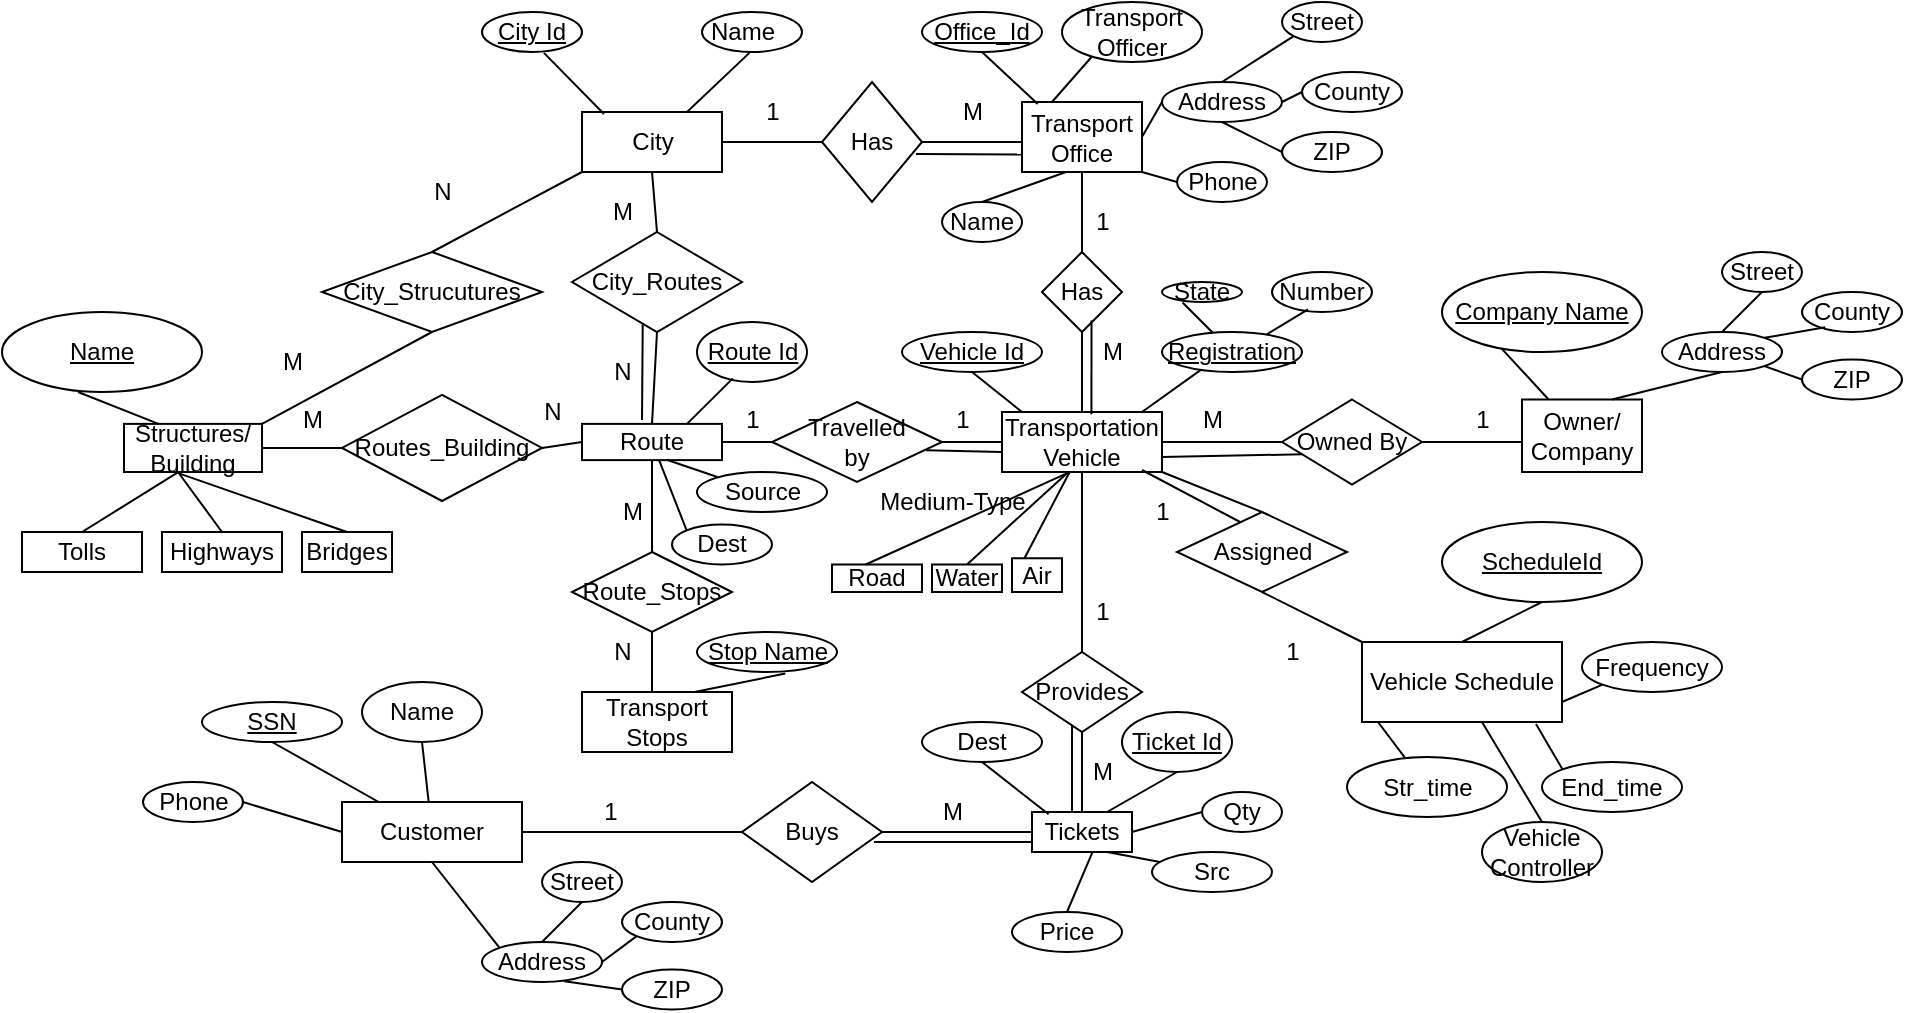 <mxfile version="12.9.14" type="device"><diagram id="C5RBs43oDa-KdzZeNtuy" name="Page-1"><mxGraphModel dx="2013" dy="628" grid="1" gridSize="10" guides="1" tooltips="1" connect="1" arrows="1" fold="1" page="1" pageScale="1" pageWidth="827" pageHeight="1169" math="0" shadow="0"><root><mxCell id="WIyWlLk6GJQsqaUBKTNV-0"/><mxCell id="WIyWlLk6GJQsqaUBKTNV-1" parent="WIyWlLk6GJQsqaUBKTNV-0"/><mxCell id="0g_AFzCCOlygAKHSg-Nd-1" value="" style="rounded=0;whiteSpace=wrap;html=1;" vertex="1" parent="WIyWlLk6GJQsqaUBKTNV-1"><mxGeometry x="110" y="60" width="70" height="30" as="geometry"/></mxCell><mxCell id="0g_AFzCCOlygAKHSg-Nd-2" value="City" style="text;html=1;resizable=0;autosize=1;align=center;verticalAlign=middle;points=[];fillColor=none;strokeColor=none;rounded=0;" vertex="1" parent="WIyWlLk6GJQsqaUBKTNV-1"><mxGeometry x="125" y="65" width="40" height="20" as="geometry"/></mxCell><mxCell id="0g_AFzCCOlygAKHSg-Nd-4" value="" style="ellipse;whiteSpace=wrap;html=1;" vertex="1" parent="WIyWlLk6GJQsqaUBKTNV-1"><mxGeometry x="170" y="10" width="50" height="20" as="geometry"/></mxCell><mxCell id="0g_AFzCCOlygAKHSg-Nd-6" value="Name" style="text;html=1;resizable=0;autosize=1;align=center;verticalAlign=middle;points=[];fillColor=none;strokeColor=none;rounded=0;" vertex="1" parent="WIyWlLk6GJQsqaUBKTNV-1"><mxGeometry x="165" y="10" width="50" height="20" as="geometry"/></mxCell><mxCell id="0g_AFzCCOlygAKHSg-Nd-9" value="" style="endArrow=none;html=1;entryX=0.532;entryY=1.022;entryDx=0;entryDy=0;entryPerimeter=0;" edge="1" parent="WIyWlLk6GJQsqaUBKTNV-1"><mxGeometry width="50" height="50" relative="1" as="geometry"><mxPoint x="121" y="61" as="sourcePoint"/><mxPoint x="90.96" y="30.44" as="targetPoint"/></mxGeometry></mxCell><mxCell id="0g_AFzCCOlygAKHSg-Nd-10" value="" style="endArrow=none;html=1;entryX=0.574;entryY=1.022;entryDx=0;entryDy=0;entryPerimeter=0;exitX=0.75;exitY=0;exitDx=0;exitDy=0;" edge="1" parent="WIyWlLk6GJQsqaUBKTNV-1" source="0g_AFzCCOlygAKHSg-Nd-1" target="0g_AFzCCOlygAKHSg-Nd-6"><mxGeometry width="50" height="50" relative="1" as="geometry"><mxPoint x="360" y="230" as="sourcePoint"/><mxPoint x="410" y="180" as="targetPoint"/></mxGeometry></mxCell><mxCell id="0g_AFzCCOlygAKHSg-Nd-11" value="" style="endArrow=none;html=1;exitX=1;exitY=0.5;exitDx=0;exitDy=0;" edge="1" parent="WIyWlLk6GJQsqaUBKTNV-1" source="0g_AFzCCOlygAKHSg-Nd-1"><mxGeometry width="50" height="50" relative="1" as="geometry"><mxPoint x="360" y="230" as="sourcePoint"/><mxPoint x="230" y="75" as="targetPoint"/></mxGeometry></mxCell><mxCell id="0g_AFzCCOlygAKHSg-Nd-12" value="1" style="text;html=1;resizable=0;autosize=1;align=center;verticalAlign=middle;points=[];fillColor=none;strokeColor=none;rounded=0;" vertex="1" parent="WIyWlLk6GJQsqaUBKTNV-1"><mxGeometry x="195" y="50" width="20" height="20" as="geometry"/></mxCell><mxCell id="0g_AFzCCOlygAKHSg-Nd-13" value="Has" style="shape=rhombus;perimeter=rhombusPerimeter;whiteSpace=wrap;html=1;align=center;" vertex="1" parent="WIyWlLk6GJQsqaUBKTNV-1"><mxGeometry x="230" y="45" width="50" height="60" as="geometry"/></mxCell><mxCell id="0g_AFzCCOlygAKHSg-Nd-15" value="" style="endArrow=none;html=1;exitX=1;exitY=0.5;exitDx=0;exitDy=0;" edge="1" parent="WIyWlLk6GJQsqaUBKTNV-1" source="0g_AFzCCOlygAKHSg-Nd-13"><mxGeometry width="50" height="50" relative="1" as="geometry"><mxPoint x="360" y="230" as="sourcePoint"/><mxPoint x="330" y="75" as="targetPoint"/></mxGeometry></mxCell><mxCell id="0g_AFzCCOlygAKHSg-Nd-16" value="Transport Office" style="whiteSpace=wrap;html=1;align=center;" vertex="1" parent="WIyWlLk6GJQsqaUBKTNV-1"><mxGeometry x="330" y="55" width="60" height="35" as="geometry"/></mxCell><mxCell id="0g_AFzCCOlygAKHSg-Nd-19" value="City Id" style="ellipse;whiteSpace=wrap;html=1;align=center;fontStyle=4;" vertex="1" parent="WIyWlLk6GJQsqaUBKTNV-1"><mxGeometry x="60" y="10" width="50" height="20" as="geometry"/></mxCell><mxCell id="0g_AFzCCOlygAKHSg-Nd-20" value="Office_Id" style="ellipse;whiteSpace=wrap;html=1;align=center;fontStyle=4;" vertex="1" parent="WIyWlLk6GJQsqaUBKTNV-1"><mxGeometry x="280" y="10" width="60" height="20" as="geometry"/></mxCell><mxCell id="0g_AFzCCOlygAKHSg-Nd-21" value="" style="endArrow=none;html=1;entryX=0.5;entryY=1;entryDx=0;entryDy=0;exitX=0.131;exitY=0.028;exitDx=0;exitDy=0;exitPerimeter=0;" edge="1" parent="WIyWlLk6GJQsqaUBKTNV-1" source="0g_AFzCCOlygAKHSg-Nd-16" target="0g_AFzCCOlygAKHSg-Nd-20"><mxGeometry width="50" height="50" relative="1" as="geometry"><mxPoint x="360" y="230" as="sourcePoint"/><mxPoint x="410" y="180" as="targetPoint"/></mxGeometry></mxCell><mxCell id="0g_AFzCCOlygAKHSg-Nd-22" value="Transport Officer" style="ellipse;whiteSpace=wrap;html=1;align=center;" vertex="1" parent="WIyWlLk6GJQsqaUBKTNV-1"><mxGeometry x="350" y="5" width="70" height="30" as="geometry"/></mxCell><mxCell id="0g_AFzCCOlygAKHSg-Nd-23" value="" style="endArrow=none;html=1;entryX=0.211;entryY=0.917;entryDx=0;entryDy=0;entryPerimeter=0;exitX=0.25;exitY=0;exitDx=0;exitDy=0;" edge="1" parent="WIyWlLk6GJQsqaUBKTNV-1" source="0g_AFzCCOlygAKHSg-Nd-16" target="0g_AFzCCOlygAKHSg-Nd-22"><mxGeometry width="50" height="50" relative="1" as="geometry"><mxPoint x="360" y="230" as="sourcePoint"/><mxPoint x="410" y="180" as="targetPoint"/></mxGeometry></mxCell><mxCell id="0g_AFzCCOlygAKHSg-Nd-24" value="Name" style="ellipse;whiteSpace=wrap;html=1;align=center;" vertex="1" parent="WIyWlLk6GJQsqaUBKTNV-1"><mxGeometry x="290" y="105" width="40" height="20" as="geometry"/></mxCell><mxCell id="0g_AFzCCOlygAKHSg-Nd-25" value="" style="endArrow=none;html=1;exitX=0.5;exitY=0;exitDx=0;exitDy=0;" edge="1" parent="WIyWlLk6GJQsqaUBKTNV-1" source="0g_AFzCCOlygAKHSg-Nd-24"><mxGeometry width="50" height="50" relative="1" as="geometry"><mxPoint x="360" y="230" as="sourcePoint"/><mxPoint x="352" y="90" as="targetPoint"/></mxGeometry></mxCell><mxCell id="0g_AFzCCOlygAKHSg-Nd-27" value="Address" style="ellipse;whiteSpace=wrap;html=1;align=center;" vertex="1" parent="WIyWlLk6GJQsqaUBKTNV-1"><mxGeometry x="400" y="45" width="60" height="20" as="geometry"/></mxCell><mxCell id="0g_AFzCCOlygAKHSg-Nd-28" value="" style="endArrow=none;html=1;entryX=0;entryY=0.5;entryDx=0;entryDy=0;exitX=1;exitY=0.5;exitDx=0;exitDy=0;" edge="1" parent="WIyWlLk6GJQsqaUBKTNV-1" source="0g_AFzCCOlygAKHSg-Nd-16" target="0g_AFzCCOlygAKHSg-Nd-27"><mxGeometry width="50" height="50" relative="1" as="geometry"><mxPoint x="360" y="230" as="sourcePoint"/><mxPoint x="410" y="180" as="targetPoint"/></mxGeometry></mxCell><mxCell id="0g_AFzCCOlygAKHSg-Nd-29" value="Street" style="ellipse;whiteSpace=wrap;html=1;align=center;" vertex="1" parent="WIyWlLk6GJQsqaUBKTNV-1"><mxGeometry x="460" y="5" width="40" height="20" as="geometry"/></mxCell><mxCell id="0g_AFzCCOlygAKHSg-Nd-30" value="County" style="ellipse;whiteSpace=wrap;html=1;align=center;" vertex="1" parent="WIyWlLk6GJQsqaUBKTNV-1"><mxGeometry x="470" y="40" width="50" height="20" as="geometry"/></mxCell><mxCell id="0g_AFzCCOlygAKHSg-Nd-31" value="ZIP" style="ellipse;whiteSpace=wrap;html=1;align=center;" vertex="1" parent="WIyWlLk6GJQsqaUBKTNV-1"><mxGeometry x="460" y="70" width="50" height="20" as="geometry"/></mxCell><mxCell id="0g_AFzCCOlygAKHSg-Nd-32" value="" style="endArrow=none;html=1;entryX=0;entryY=1;entryDx=0;entryDy=0;exitX=0.5;exitY=0;exitDx=0;exitDy=0;" edge="1" parent="WIyWlLk6GJQsqaUBKTNV-1" source="0g_AFzCCOlygAKHSg-Nd-27" target="0g_AFzCCOlygAKHSg-Nd-29"><mxGeometry width="50" height="50" relative="1" as="geometry"><mxPoint x="436" y="47" as="sourcePoint"/><mxPoint x="430" y="190" as="targetPoint"/></mxGeometry></mxCell><mxCell id="0g_AFzCCOlygAKHSg-Nd-33" value="" style="endArrow=none;html=1;entryX=0;entryY=0.5;entryDx=0;entryDy=0;exitX=1;exitY=0.5;exitDx=0;exitDy=0;" edge="1" parent="WIyWlLk6GJQsqaUBKTNV-1" source="0g_AFzCCOlygAKHSg-Nd-27" target="0g_AFzCCOlygAKHSg-Nd-30"><mxGeometry width="50" height="50" relative="1" as="geometry"><mxPoint x="380" y="240" as="sourcePoint"/><mxPoint x="430" y="190" as="targetPoint"/></mxGeometry></mxCell><mxCell id="0g_AFzCCOlygAKHSg-Nd-34" value="" style="endArrow=none;html=1;entryX=0;entryY=0.5;entryDx=0;entryDy=0;exitX=0.5;exitY=1;exitDx=0;exitDy=0;" edge="1" parent="WIyWlLk6GJQsqaUBKTNV-1" source="0g_AFzCCOlygAKHSg-Nd-27" target="0g_AFzCCOlygAKHSg-Nd-31"><mxGeometry width="50" height="50" relative="1" as="geometry"><mxPoint x="380" y="240" as="sourcePoint"/><mxPoint x="430" y="190" as="targetPoint"/></mxGeometry></mxCell><mxCell id="0g_AFzCCOlygAKHSg-Nd-35" value="M" style="text;html=1;resizable=0;autosize=1;align=center;verticalAlign=middle;points=[];fillColor=none;strokeColor=none;rounded=0;" vertex="1" parent="WIyWlLk6GJQsqaUBKTNV-1"><mxGeometry x="290" y="50" width="30" height="20" as="geometry"/></mxCell><mxCell id="0g_AFzCCOlygAKHSg-Nd-36" value="" style="endArrow=none;html=1;entryX=0;entryY=0.75;entryDx=0;entryDy=0;" edge="1" parent="WIyWlLk6GJQsqaUBKTNV-1" target="0g_AFzCCOlygAKHSg-Nd-16"><mxGeometry width="50" height="50" relative="1" as="geometry"><mxPoint x="277" y="81" as="sourcePoint"/><mxPoint x="430" y="190" as="targetPoint"/></mxGeometry></mxCell><mxCell id="0g_AFzCCOlygAKHSg-Nd-37" value="" style="endArrow=none;html=1;entryX=0.5;entryY=1;entryDx=0;entryDy=0;" edge="1" parent="WIyWlLk6GJQsqaUBKTNV-1" target="0g_AFzCCOlygAKHSg-Nd-16"><mxGeometry width="50" height="50" relative="1" as="geometry"><mxPoint x="360" y="130" as="sourcePoint"/><mxPoint x="420" y="220" as="targetPoint"/></mxGeometry></mxCell><mxCell id="0g_AFzCCOlygAKHSg-Nd-38" value="Has" style="shape=rhombus;perimeter=rhombusPerimeter;whiteSpace=wrap;html=1;align=center;" vertex="1" parent="WIyWlLk6GJQsqaUBKTNV-1"><mxGeometry x="340" y="130" width="40" height="40" as="geometry"/></mxCell><mxCell id="0g_AFzCCOlygAKHSg-Nd-39" value="1" style="text;html=1;resizable=0;autosize=1;align=center;verticalAlign=middle;points=[];fillColor=none;strokeColor=none;rounded=0;" vertex="1" parent="WIyWlLk6GJQsqaUBKTNV-1"><mxGeometry x="360" y="105" width="20" height="20" as="geometry"/></mxCell><mxCell id="0g_AFzCCOlygAKHSg-Nd-40" value="" style="endArrow=none;html=1;entryX=0.5;entryY=1;entryDx=0;entryDy=0;" edge="1" parent="WIyWlLk6GJQsqaUBKTNV-1" target="0g_AFzCCOlygAKHSg-Nd-38"><mxGeometry width="50" height="50" relative="1" as="geometry"><mxPoint x="360" y="210" as="sourcePoint"/><mxPoint x="410" y="160" as="targetPoint"/></mxGeometry></mxCell><mxCell id="0g_AFzCCOlygAKHSg-Nd-41" value="Transportation Vehicle" style="whiteSpace=wrap;html=1;align=center;" vertex="1" parent="WIyWlLk6GJQsqaUBKTNV-1"><mxGeometry x="320" y="210" width="80" height="30" as="geometry"/></mxCell><mxCell id="0g_AFzCCOlygAKHSg-Nd-42" value="" style="endArrow=none;html=1;exitX=0.559;exitY=0.038;exitDx=0;exitDy=0;exitPerimeter=0;entryX=0.619;entryY=0.856;entryDx=0;entryDy=0;entryPerimeter=0;" edge="1" parent="WIyWlLk6GJQsqaUBKTNV-1" source="0g_AFzCCOlygAKHSg-Nd-41" target="0g_AFzCCOlygAKHSg-Nd-38"><mxGeometry width="50" height="50" relative="1" as="geometry"><mxPoint x="360" y="210" as="sourcePoint"/><mxPoint x="365" y="170" as="targetPoint"/></mxGeometry></mxCell><mxCell id="0g_AFzCCOlygAKHSg-Nd-43" value="M" style="text;html=1;resizable=0;autosize=1;align=center;verticalAlign=middle;points=[];fillColor=none;strokeColor=none;rounded=0;" vertex="1" parent="WIyWlLk6GJQsqaUBKTNV-1"><mxGeometry x="360" y="170" width="30" height="20" as="geometry"/></mxCell><mxCell id="0g_AFzCCOlygAKHSg-Nd-45" value="Vehicle Id" style="ellipse;whiteSpace=wrap;html=1;align=center;fontStyle=4;" vertex="1" parent="WIyWlLk6GJQsqaUBKTNV-1"><mxGeometry x="270" y="170" width="70" height="20" as="geometry"/></mxCell><mxCell id="0g_AFzCCOlygAKHSg-Nd-46" value="Registration" style="ellipse;whiteSpace=wrap;html=1;align=center;fontStyle=4;" vertex="1" parent="WIyWlLk6GJQsqaUBKTNV-1"><mxGeometry x="400" y="170" width="70" height="20" as="geometry"/></mxCell><mxCell id="0g_AFzCCOlygAKHSg-Nd-47" value="" style="endArrow=none;html=1;entryX=0.5;entryY=1;entryDx=0;entryDy=0;exitX=0.125;exitY=0;exitDx=0;exitDy=0;exitPerimeter=0;" edge="1" parent="WIyWlLk6GJQsqaUBKTNV-1" source="0g_AFzCCOlygAKHSg-Nd-41" target="0g_AFzCCOlygAKHSg-Nd-45"><mxGeometry width="50" height="50" relative="1" as="geometry"><mxPoint x="330" y="230" as="sourcePoint"/><mxPoint x="380" y="180" as="targetPoint"/></mxGeometry></mxCell><mxCell id="0g_AFzCCOlygAKHSg-Nd-48" value="" style="endArrow=none;html=1;entryX=0.275;entryY=0.953;entryDx=0;entryDy=0;entryPerimeter=0;" edge="1" parent="WIyWlLk6GJQsqaUBKTNV-1" target="0g_AFzCCOlygAKHSg-Nd-46"><mxGeometry width="50" height="50" relative="1" as="geometry"><mxPoint x="390" y="210" as="sourcePoint"/><mxPoint x="370" y="210" as="targetPoint"/></mxGeometry></mxCell><mxCell id="0g_AFzCCOlygAKHSg-Nd-49" value="State" style="ellipse;whiteSpace=wrap;html=1;align=center;" vertex="1" parent="WIyWlLk6GJQsqaUBKTNV-1"><mxGeometry x="400" y="145" width="40" height="10" as="geometry"/></mxCell><mxCell id="0g_AFzCCOlygAKHSg-Nd-50" value="" style="endArrow=none;html=1;entryX=0.257;entryY=1.028;entryDx=0;entryDy=0;entryPerimeter=0;" edge="1" parent="WIyWlLk6GJQsqaUBKTNV-1" source="0g_AFzCCOlygAKHSg-Nd-46" target="0g_AFzCCOlygAKHSg-Nd-49"><mxGeometry width="50" height="50" relative="1" as="geometry"><mxPoint x="350" y="270" as="sourcePoint"/><mxPoint x="413" y="150" as="targetPoint"/></mxGeometry></mxCell><mxCell id="0g_AFzCCOlygAKHSg-Nd-51" value="Number" style="ellipse;whiteSpace=wrap;html=1;align=center;" vertex="1" parent="WIyWlLk6GJQsqaUBKTNV-1"><mxGeometry x="455" y="140" width="50" height="20" as="geometry"/></mxCell><mxCell id="0g_AFzCCOlygAKHSg-Nd-52" value="" style="endArrow=none;html=1;entryX=0.361;entryY=0.936;entryDx=0;entryDy=0;entryPerimeter=0;exitX=0.748;exitY=0.057;exitDx=0;exitDy=0;exitPerimeter=0;" edge="1" parent="WIyWlLk6GJQsqaUBKTNV-1" source="0g_AFzCCOlygAKHSg-Nd-46" target="0g_AFzCCOlygAKHSg-Nd-51"><mxGeometry width="50" height="50" relative="1" as="geometry"><mxPoint x="350" y="260" as="sourcePoint"/><mxPoint x="400" y="210" as="targetPoint"/></mxGeometry></mxCell><mxCell id="0g_AFzCCOlygAKHSg-Nd-53" value="Road" style="whiteSpace=wrap;html=1;align=center;" vertex="1" parent="WIyWlLk6GJQsqaUBKTNV-1"><mxGeometry x="235" y="286.25" width="45" height="13.75" as="geometry"/></mxCell><mxCell id="0g_AFzCCOlygAKHSg-Nd-54" value="Water" style="whiteSpace=wrap;html=1;align=center;" vertex="1" parent="WIyWlLk6GJQsqaUBKTNV-1"><mxGeometry x="285" y="286.25" width="35" height="13.75" as="geometry"/></mxCell><mxCell id="0g_AFzCCOlygAKHSg-Nd-55" value="Air" style="whiteSpace=wrap;html=1;align=center;" vertex="1" parent="WIyWlLk6GJQsqaUBKTNV-1"><mxGeometry x="325" y="283.13" width="25" height="16.87" as="geometry"/></mxCell><mxCell id="0g_AFzCCOlygAKHSg-Nd-56" value="" style="endArrow=none;html=1;exitX=0.375;exitY=0;exitDx=0;exitDy=0;exitPerimeter=0;entryX=0.422;entryY=1.003;entryDx=0;entryDy=0;entryPerimeter=0;" edge="1" parent="WIyWlLk6GJQsqaUBKTNV-1" source="0g_AFzCCOlygAKHSg-Nd-53" target="0g_AFzCCOlygAKHSg-Nd-41"><mxGeometry width="50" height="50" relative="1" as="geometry"><mxPoint x="370" y="260" as="sourcePoint"/><mxPoint x="420" y="210" as="targetPoint"/></mxGeometry></mxCell><mxCell id="0g_AFzCCOlygAKHSg-Nd-57" value="" style="endArrow=none;html=1;exitX=0.5;exitY=0;exitDx=0;exitDy=0;entryX=0.413;entryY=1.003;entryDx=0;entryDy=0;entryPerimeter=0;" edge="1" parent="WIyWlLk6GJQsqaUBKTNV-1" source="0g_AFzCCOlygAKHSg-Nd-54" target="0g_AFzCCOlygAKHSg-Nd-41"><mxGeometry width="50" height="50" relative="1" as="geometry"><mxPoint x="370" y="260" as="sourcePoint"/><mxPoint x="420" y="210" as="targetPoint"/></mxGeometry></mxCell><mxCell id="0g_AFzCCOlygAKHSg-Nd-58" value="" style="endArrow=none;html=1;exitX=0.25;exitY=0;exitDx=0;exitDy=0;entryX=0.422;entryY=1.003;entryDx=0;entryDy=0;entryPerimeter=0;" edge="1" parent="WIyWlLk6GJQsqaUBKTNV-1" source="0g_AFzCCOlygAKHSg-Nd-55" target="0g_AFzCCOlygAKHSg-Nd-41"><mxGeometry width="50" height="50" relative="1" as="geometry"><mxPoint x="370" y="260" as="sourcePoint"/><mxPoint x="420" y="210" as="targetPoint"/></mxGeometry></mxCell><mxCell id="0g_AFzCCOlygAKHSg-Nd-59" value="Medium-Type" style="text;html=1;resizable=0;autosize=1;align=center;verticalAlign=middle;points=[];fillColor=none;strokeColor=none;rounded=0;" vertex="1" parent="WIyWlLk6GJQsqaUBKTNV-1"><mxGeometry x="250" y="245" width="90" height="20" as="geometry"/></mxCell><mxCell id="0g_AFzCCOlygAKHSg-Nd-63" value="" style="endArrow=none;html=1;exitX=1;exitY=0.5;exitDx=0;exitDy=0;" edge="1" parent="WIyWlLk6GJQsqaUBKTNV-1" source="0g_AFzCCOlygAKHSg-Nd-41"><mxGeometry width="50" height="50" relative="1" as="geometry"><mxPoint x="360" y="250" as="sourcePoint"/><mxPoint x="460" y="225" as="targetPoint"/></mxGeometry></mxCell><mxCell id="0g_AFzCCOlygAKHSg-Nd-65" value="Owned By" style="shape=rhombus;perimeter=rhombusPerimeter;whiteSpace=wrap;html=1;align=center;" vertex="1" parent="WIyWlLk6GJQsqaUBKTNV-1"><mxGeometry x="460" y="203.75" width="70" height="42.5" as="geometry"/></mxCell><mxCell id="0g_AFzCCOlygAKHSg-Nd-66" value="" style="endArrow=none;html=1;exitX=1;exitY=0.75;exitDx=0;exitDy=0;entryX=0.147;entryY=0.644;entryDx=0;entryDy=0;entryPerimeter=0;" edge="1" parent="WIyWlLk6GJQsqaUBKTNV-1" source="0g_AFzCCOlygAKHSg-Nd-41" target="0g_AFzCCOlygAKHSg-Nd-65"><mxGeometry width="50" height="50" relative="1" as="geometry"><mxPoint x="420" y="260" as="sourcePoint"/><mxPoint x="469" y="233" as="targetPoint"/></mxGeometry></mxCell><mxCell id="0g_AFzCCOlygAKHSg-Nd-67" value="M" style="text;html=1;resizable=0;autosize=1;align=center;verticalAlign=middle;points=[];fillColor=none;strokeColor=none;rounded=0;" vertex="1" parent="WIyWlLk6GJQsqaUBKTNV-1"><mxGeometry x="410" y="203.75" width="30" height="20" as="geometry"/></mxCell><mxCell id="0g_AFzCCOlygAKHSg-Nd-69" value="" style="endArrow=none;html=1;exitX=1;exitY=0.5;exitDx=0;exitDy=0;" edge="1" parent="WIyWlLk6GJQsqaUBKTNV-1" source="0g_AFzCCOlygAKHSg-Nd-65"><mxGeometry width="50" height="50" relative="1" as="geometry"><mxPoint x="410" y="260" as="sourcePoint"/><mxPoint x="580" y="225" as="targetPoint"/></mxGeometry></mxCell><mxCell id="0g_AFzCCOlygAKHSg-Nd-70" value="&lt;div&gt;Owner/&lt;/div&gt;&lt;div&gt;Company&lt;br&gt;&lt;/div&gt;" style="whiteSpace=wrap;html=1;align=center;" vertex="1" parent="WIyWlLk6GJQsqaUBKTNV-1"><mxGeometry x="580" y="203.75" width="60" height="36.25" as="geometry"/></mxCell><mxCell id="0g_AFzCCOlygAKHSg-Nd-71" value="1" style="text;html=1;resizable=0;autosize=1;align=center;verticalAlign=middle;points=[];fillColor=none;strokeColor=none;rounded=0;" vertex="1" parent="WIyWlLk6GJQsqaUBKTNV-1"><mxGeometry x="550" y="203.75" width="20" height="20" as="geometry"/></mxCell><mxCell id="0g_AFzCCOlygAKHSg-Nd-72" value="Company Name" style="ellipse;whiteSpace=wrap;html=1;align=center;fontStyle=4;" vertex="1" parent="WIyWlLk6GJQsqaUBKTNV-1"><mxGeometry x="540" y="140" width="100" height="40" as="geometry"/></mxCell><mxCell id="0g_AFzCCOlygAKHSg-Nd-73" value="Address" style="ellipse;whiteSpace=wrap;html=1;align=center;" vertex="1" parent="WIyWlLk6GJQsqaUBKTNV-1"><mxGeometry x="650" y="170" width="60" height="20" as="geometry"/></mxCell><mxCell id="0g_AFzCCOlygAKHSg-Nd-74" value="Street" style="ellipse;whiteSpace=wrap;html=1;align=center;" vertex="1" parent="WIyWlLk6GJQsqaUBKTNV-1"><mxGeometry x="680" y="130" width="40" height="20" as="geometry"/></mxCell><mxCell id="0g_AFzCCOlygAKHSg-Nd-75" value="County" style="ellipse;whiteSpace=wrap;html=1;align=center;" vertex="1" parent="WIyWlLk6GJQsqaUBKTNV-1"><mxGeometry x="720" y="150" width="50" height="20" as="geometry"/></mxCell><mxCell id="0g_AFzCCOlygAKHSg-Nd-77" value="ZIP" style="ellipse;whiteSpace=wrap;html=1;align=center;" vertex="1" parent="WIyWlLk6GJQsqaUBKTNV-1"><mxGeometry x="720" y="183.75" width="50" height="20" as="geometry"/></mxCell><mxCell id="0g_AFzCCOlygAKHSg-Nd-78" value="" style="endArrow=none;html=1;entryX=0.296;entryY=0.951;entryDx=0;entryDy=0;entryPerimeter=0;" edge="1" parent="WIyWlLk6GJQsqaUBKTNV-1" source="0g_AFzCCOlygAKHSg-Nd-70" target="0g_AFzCCOlygAKHSg-Nd-72"><mxGeometry width="50" height="50" relative="1" as="geometry"><mxPoint x="440" y="230" as="sourcePoint"/><mxPoint x="490" y="180" as="targetPoint"/></mxGeometry></mxCell><mxCell id="0g_AFzCCOlygAKHSg-Nd-79" value="" style="endArrow=none;html=1;entryX=0.5;entryY=1;entryDx=0;entryDy=0;exitX=0.75;exitY=0;exitDx=0;exitDy=0;" edge="1" parent="WIyWlLk6GJQsqaUBKTNV-1" source="0g_AFzCCOlygAKHSg-Nd-70" target="0g_AFzCCOlygAKHSg-Nd-73"><mxGeometry width="50" height="50" relative="1" as="geometry"><mxPoint x="440" y="230" as="sourcePoint"/><mxPoint x="490" y="180" as="targetPoint"/></mxGeometry></mxCell><mxCell id="0g_AFzCCOlygAKHSg-Nd-80" value="" style="endArrow=none;html=1;entryX=0.5;entryY=1;entryDx=0;entryDy=0;exitX=0.5;exitY=0;exitDx=0;exitDy=0;" edge="1" parent="WIyWlLk6GJQsqaUBKTNV-1" source="0g_AFzCCOlygAKHSg-Nd-73" target="0g_AFzCCOlygAKHSg-Nd-74"><mxGeometry width="50" height="50" relative="1" as="geometry"><mxPoint x="440" y="230" as="sourcePoint"/><mxPoint x="490" y="180" as="targetPoint"/></mxGeometry></mxCell><mxCell id="0g_AFzCCOlygAKHSg-Nd-81" value="" style="endArrow=none;html=1;entryX=0.233;entryY=0.884;entryDx=0;entryDy=0;entryPerimeter=0;exitX=1;exitY=0;exitDx=0;exitDy=0;" edge="1" parent="WIyWlLk6GJQsqaUBKTNV-1" source="0g_AFzCCOlygAKHSg-Nd-73" target="0g_AFzCCOlygAKHSg-Nd-75"><mxGeometry width="50" height="50" relative="1" as="geometry"><mxPoint x="440" y="230" as="sourcePoint"/><mxPoint x="490" y="180" as="targetPoint"/></mxGeometry></mxCell><mxCell id="0g_AFzCCOlygAKHSg-Nd-82" value="" style="endArrow=none;html=1;entryX=0;entryY=0.5;entryDx=0;entryDy=0;exitX=1;exitY=1;exitDx=0;exitDy=0;" edge="1" parent="WIyWlLk6GJQsqaUBKTNV-1" source="0g_AFzCCOlygAKHSg-Nd-73" target="0g_AFzCCOlygAKHSg-Nd-77"><mxGeometry width="50" height="50" relative="1" as="geometry"><mxPoint x="440" y="230" as="sourcePoint"/><mxPoint x="490" y="180" as="targetPoint"/></mxGeometry></mxCell><mxCell id="0g_AFzCCOlygAKHSg-Nd-83" value="Route" style="whiteSpace=wrap;html=1;align=center;" vertex="1" parent="WIyWlLk6GJQsqaUBKTNV-1"><mxGeometry x="110" y="215.94" width="70" height="18.12" as="geometry"/></mxCell><mxCell id="0g_AFzCCOlygAKHSg-Nd-84" value="" style="endArrow=none;html=1;exitX=1;exitY=0.5;exitDx=0;exitDy=0;entryX=0;entryY=0.5;entryDx=0;entryDy=0;" edge="1" parent="WIyWlLk6GJQsqaUBKTNV-1" source="0g_AFzCCOlygAKHSg-Nd-83" target="0g_AFzCCOlygAKHSg-Nd-85"><mxGeometry width="50" height="50" relative="1" as="geometry"><mxPoint x="390" y="260" as="sourcePoint"/><mxPoint x="200" y="222" as="targetPoint"/></mxGeometry></mxCell><mxCell id="0g_AFzCCOlygAKHSg-Nd-85" value="&lt;div&gt;Travelled &lt;br&gt;&lt;/div&gt;&lt;div&gt;by&lt;/div&gt;" style="shape=rhombus;perimeter=rhombusPerimeter;whiteSpace=wrap;html=1;align=center;" vertex="1" parent="WIyWlLk6GJQsqaUBKTNV-1"><mxGeometry x="205" y="205" width="85" height="40" as="geometry"/></mxCell><mxCell id="0g_AFzCCOlygAKHSg-Nd-86" value="" style="endArrow=none;html=1;exitX=1;exitY=0.5;exitDx=0;exitDy=0;entryX=0;entryY=0.5;entryDx=0;entryDy=0;" edge="1" parent="WIyWlLk6GJQsqaUBKTNV-1" source="0g_AFzCCOlygAKHSg-Nd-85" target="0g_AFzCCOlygAKHSg-Nd-41"><mxGeometry width="50" height="50" relative="1" as="geometry"><mxPoint x="390" y="280" as="sourcePoint"/><mxPoint x="440" y="230" as="targetPoint"/></mxGeometry></mxCell><mxCell id="0g_AFzCCOlygAKHSg-Nd-87" value="" style="endArrow=none;html=1;exitX=0.906;exitY=0.602;exitDx=0;exitDy=0;exitPerimeter=0;" edge="1" parent="WIyWlLk6GJQsqaUBKTNV-1" source="0g_AFzCCOlygAKHSg-Nd-85"><mxGeometry width="50" height="50" relative="1" as="geometry"><mxPoint x="390" y="280" as="sourcePoint"/><mxPoint x="320" y="230" as="targetPoint"/></mxGeometry></mxCell><mxCell id="0g_AFzCCOlygAKHSg-Nd-88" value="1" style="text;html=1;resizable=0;autosize=1;align=center;verticalAlign=middle;points=[];fillColor=none;strokeColor=none;rounded=0;" vertex="1" parent="WIyWlLk6GJQsqaUBKTNV-1"><mxGeometry x="185" y="203.75" width="20" height="20" as="geometry"/></mxCell><mxCell id="0g_AFzCCOlygAKHSg-Nd-89" value="1" style="text;html=1;resizable=0;autosize=1;align=center;verticalAlign=middle;points=[];fillColor=none;strokeColor=none;rounded=0;" vertex="1" parent="WIyWlLk6GJQsqaUBKTNV-1"><mxGeometry x="290" y="203.75" width="20" height="20" as="geometry"/></mxCell><mxCell id="0g_AFzCCOlygAKHSg-Nd-92" value="Route Id" style="ellipse;whiteSpace=wrap;html=1;align=center;fontStyle=4;" vertex="1" parent="WIyWlLk6GJQsqaUBKTNV-1"><mxGeometry x="167.5" y="165" width="55" height="30" as="geometry"/></mxCell><mxCell id="0g_AFzCCOlygAKHSg-Nd-93" value="Source" style="ellipse;whiteSpace=wrap;html=1;align=center;" vertex="1" parent="WIyWlLk6GJQsqaUBKTNV-1"><mxGeometry x="167.5" y="240" width="65" height="20" as="geometry"/></mxCell><mxCell id="0g_AFzCCOlygAKHSg-Nd-94" value="Dest" style="ellipse;whiteSpace=wrap;html=1;align=center;" vertex="1" parent="WIyWlLk6GJQsqaUBKTNV-1"><mxGeometry x="155" y="266.25" width="50" height="20" as="geometry"/></mxCell><mxCell id="0g_AFzCCOlygAKHSg-Nd-95" value="" style="endArrow=none;html=1;exitX=0;exitY=0;exitDx=0;exitDy=0;" edge="1" parent="WIyWlLk6GJQsqaUBKTNV-1" source="0g_AFzCCOlygAKHSg-Nd-94" target="0g_AFzCCOlygAKHSg-Nd-83"><mxGeometry width="50" height="50" relative="1" as="geometry"><mxPoint x="310" y="270" as="sourcePoint"/><mxPoint x="360" y="220" as="targetPoint"/></mxGeometry></mxCell><mxCell id="0g_AFzCCOlygAKHSg-Nd-96" value="" style="endArrow=none;html=1;entryX=0.326;entryY=0.94;entryDx=0;entryDy=0;entryPerimeter=0;exitX=0.75;exitY=0;exitDx=0;exitDy=0;" edge="1" parent="WIyWlLk6GJQsqaUBKTNV-1" source="0g_AFzCCOlygAKHSg-Nd-83" target="0g_AFzCCOlygAKHSg-Nd-92"><mxGeometry width="50" height="50" relative="1" as="geometry"><mxPoint x="310" y="270" as="sourcePoint"/><mxPoint x="360" y="220" as="targetPoint"/></mxGeometry></mxCell><mxCell id="0g_AFzCCOlygAKHSg-Nd-97" value="" style="endArrow=none;html=1;entryX=0.605;entryY=0.991;entryDx=0;entryDy=0;entryPerimeter=0;" edge="1" parent="WIyWlLk6GJQsqaUBKTNV-1" source="0g_AFzCCOlygAKHSg-Nd-93" target="0g_AFzCCOlygAKHSg-Nd-83"><mxGeometry width="50" height="50" relative="1" as="geometry"><mxPoint x="310" y="270" as="sourcePoint"/><mxPoint x="360" y="220" as="targetPoint"/></mxGeometry></mxCell><mxCell id="0g_AFzCCOlygAKHSg-Nd-98" value="City_Routes" style="shape=rhombus;perimeter=rhombusPerimeter;whiteSpace=wrap;html=1;align=center;" vertex="1" parent="WIyWlLk6GJQsqaUBKTNV-1"><mxGeometry x="105" y="120" width="85" height="50" as="geometry"/></mxCell><mxCell id="0g_AFzCCOlygAKHSg-Nd-99" value="" style="endArrow=none;html=1;entryX=0.5;entryY=1;entryDx=0;entryDy=0;exitX=0.5;exitY=0;exitDx=0;exitDy=0;" edge="1" parent="WIyWlLk6GJQsqaUBKTNV-1" source="0g_AFzCCOlygAKHSg-Nd-98" target="0g_AFzCCOlygAKHSg-Nd-1"><mxGeometry width="50" height="50" relative="1" as="geometry"><mxPoint x="300" y="250" as="sourcePoint"/><mxPoint x="350" y="200" as="targetPoint"/></mxGeometry></mxCell><mxCell id="0g_AFzCCOlygAKHSg-Nd-100" value="" style="endArrow=none;html=1;entryX=0.5;entryY=1;entryDx=0;entryDy=0;exitX=0.5;exitY=0;exitDx=0;exitDy=0;" edge="1" parent="WIyWlLk6GJQsqaUBKTNV-1" source="0g_AFzCCOlygAKHSg-Nd-83" target="0g_AFzCCOlygAKHSg-Nd-98"><mxGeometry width="50" height="50" relative="1" as="geometry"><mxPoint x="145" y="190" as="sourcePoint"/><mxPoint x="350" y="200" as="targetPoint"/></mxGeometry></mxCell><mxCell id="0g_AFzCCOlygAKHSg-Nd-101" value="" style="endArrow=none;html=1;entryX=0.416;entryY=0.925;entryDx=0;entryDy=0;entryPerimeter=0;" edge="1" parent="WIyWlLk6GJQsqaUBKTNV-1" target="0g_AFzCCOlygAKHSg-Nd-98"><mxGeometry width="50" height="50" relative="1" as="geometry"><mxPoint x="140" y="214" as="sourcePoint"/><mxPoint x="350" y="200" as="targetPoint"/></mxGeometry></mxCell><mxCell id="0g_AFzCCOlygAKHSg-Nd-102" value="M" style="text;html=1;resizable=0;autosize=1;align=center;verticalAlign=middle;points=[];fillColor=none;strokeColor=none;rounded=0;" vertex="1" parent="WIyWlLk6GJQsqaUBKTNV-1"><mxGeometry x="115" y="100" width="30" height="20" as="geometry"/></mxCell><mxCell id="0g_AFzCCOlygAKHSg-Nd-103" value="N" style="text;html=1;resizable=0;autosize=1;align=center;verticalAlign=middle;points=[];fillColor=none;strokeColor=none;rounded=0;" vertex="1" parent="WIyWlLk6GJQsqaUBKTNV-1"><mxGeometry x="120" y="180" width="20" height="20" as="geometry"/></mxCell><mxCell id="0g_AFzCCOlygAKHSg-Nd-104" value="&lt;div&gt;Transport&lt;/div&gt;&lt;div&gt;Stops&lt;br&gt;&lt;/div&gt;" style="whiteSpace=wrap;html=1;align=center;" vertex="1" parent="WIyWlLk6GJQsqaUBKTNV-1"><mxGeometry x="110" y="350" width="75" height="30" as="geometry"/></mxCell><mxCell id="0g_AFzCCOlygAKHSg-Nd-105" value="" style="endArrow=none;html=1;entryX=0.5;entryY=1;entryDx=0;entryDy=0;exitX=0.5;exitY=0;exitDx=0;exitDy=0;" edge="1" parent="WIyWlLk6GJQsqaUBKTNV-1" source="0g_AFzCCOlygAKHSg-Nd-106" target="0g_AFzCCOlygAKHSg-Nd-83"><mxGeometry width="50" height="50" relative="1" as="geometry"><mxPoint x="145" y="270" as="sourcePoint"/><mxPoint x="320" y="190" as="targetPoint"/></mxGeometry></mxCell><mxCell id="0g_AFzCCOlygAKHSg-Nd-106" value="Route_Stops" style="shape=rhombus;perimeter=rhombusPerimeter;whiteSpace=wrap;html=1;align=center;" vertex="1" parent="WIyWlLk6GJQsqaUBKTNV-1"><mxGeometry x="105" y="280" width="80" height="40" as="geometry"/></mxCell><mxCell id="0g_AFzCCOlygAKHSg-Nd-107" value="" style="endArrow=none;html=1;entryX=0.5;entryY=1;entryDx=0;entryDy=0;" edge="1" parent="WIyWlLk6GJQsqaUBKTNV-1" target="0g_AFzCCOlygAKHSg-Nd-106"><mxGeometry width="50" height="50" relative="1" as="geometry"><mxPoint x="145" y="350" as="sourcePoint"/><mxPoint x="320" y="190" as="targetPoint"/></mxGeometry></mxCell><mxCell id="0g_AFzCCOlygAKHSg-Nd-108" value="M" style="text;html=1;resizable=0;autosize=1;align=center;verticalAlign=middle;points=[];fillColor=none;strokeColor=none;rounded=0;" vertex="1" parent="WIyWlLk6GJQsqaUBKTNV-1"><mxGeometry x="120" y="250" width="30" height="20" as="geometry"/></mxCell><mxCell id="0g_AFzCCOlygAKHSg-Nd-109" value="N" style="text;html=1;resizable=0;autosize=1;align=center;verticalAlign=middle;points=[];fillColor=none;strokeColor=none;rounded=0;" vertex="1" parent="WIyWlLk6GJQsqaUBKTNV-1"><mxGeometry x="120" y="320" width="20" height="20" as="geometry"/></mxCell><mxCell id="0g_AFzCCOlygAKHSg-Nd-110" value="Stop Name" style="ellipse;whiteSpace=wrap;html=1;align=center;fontStyle=4;" vertex="1" parent="WIyWlLk6GJQsqaUBKTNV-1"><mxGeometry x="167.5" y="320" width="70" height="20" as="geometry"/></mxCell><mxCell id="0g_AFzCCOlygAKHSg-Nd-111" value="" style="endArrow=none;html=1;exitX=0.75;exitY=0;exitDx=0;exitDy=0;entryX=0.631;entryY=1.04;entryDx=0;entryDy=0;entryPerimeter=0;" edge="1" parent="WIyWlLk6GJQsqaUBKTNV-1" source="0g_AFzCCOlygAKHSg-Nd-104" target="0g_AFzCCOlygAKHSg-Nd-110"><mxGeometry width="50" height="50" relative="1" as="geometry"><mxPoint x="270" y="240" as="sourcePoint"/><mxPoint x="320" y="190" as="targetPoint"/></mxGeometry></mxCell><mxCell id="0g_AFzCCOlygAKHSg-Nd-112" value="&lt;div&gt;Structures/&lt;/div&gt;&lt;div&gt;Building&lt;br&gt;&lt;/div&gt;" style="whiteSpace=wrap;html=1;align=center;" vertex="1" parent="WIyWlLk6GJQsqaUBKTNV-1"><mxGeometry x="-119" y="215.94" width="69" height="24.06" as="geometry"/></mxCell><mxCell id="0g_AFzCCOlygAKHSg-Nd-113" value="" style="endArrow=none;html=1;exitX=1;exitY=0.5;exitDx=0;exitDy=0;" edge="1" parent="WIyWlLk6GJQsqaUBKTNV-1" source="0g_AFzCCOlygAKHSg-Nd-112"><mxGeometry width="50" height="50" relative="1" as="geometry"><mxPoint x="150" y="240" as="sourcePoint"/><mxPoint x="-10" y="228" as="targetPoint"/></mxGeometry></mxCell><mxCell id="0g_AFzCCOlygAKHSg-Nd-114" value="Routes_Building" style="shape=rhombus;perimeter=rhombusPerimeter;whiteSpace=wrap;html=1;align=center;" vertex="1" parent="WIyWlLk6GJQsqaUBKTNV-1"><mxGeometry x="-10" y="201.45" width="100" height="53.05" as="geometry"/></mxCell><mxCell id="0g_AFzCCOlygAKHSg-Nd-115" value="" style="endArrow=none;html=1;exitX=1;exitY=0.5;exitDx=0;exitDy=0;entryX=0;entryY=0.5;entryDx=0;entryDy=0;" edge="1" parent="WIyWlLk6GJQsqaUBKTNV-1" source="0g_AFzCCOlygAKHSg-Nd-114" target="0g_AFzCCOlygAKHSg-Nd-83"><mxGeometry width="50" height="50" relative="1" as="geometry"><mxPoint x="150" y="240" as="sourcePoint"/><mxPoint x="110" y="225" as="targetPoint"/></mxGeometry></mxCell><mxCell id="0g_AFzCCOlygAKHSg-Nd-116" value="M" style="text;html=1;resizable=0;autosize=1;align=center;verticalAlign=middle;points=[];fillColor=none;strokeColor=none;rounded=0;" vertex="1" parent="WIyWlLk6GJQsqaUBKTNV-1"><mxGeometry x="-40" y="203.75" width="30" height="20" as="geometry"/></mxCell><mxCell id="0g_AFzCCOlygAKHSg-Nd-117" value="N" style="text;html=1;resizable=0;autosize=1;align=center;verticalAlign=middle;points=[];fillColor=none;strokeColor=none;rounded=0;" vertex="1" parent="WIyWlLk6GJQsqaUBKTNV-1"><mxGeometry x="85" y="200" width="20" height="20" as="geometry"/></mxCell><mxCell id="0g_AFzCCOlygAKHSg-Nd-118" value="Name" style="ellipse;whiteSpace=wrap;html=1;align=center;fontStyle=4;" vertex="1" parent="WIyWlLk6GJQsqaUBKTNV-1"><mxGeometry x="-180" y="160" width="100" height="40" as="geometry"/></mxCell><mxCell id="0g_AFzCCOlygAKHSg-Nd-119" value="" style="endArrow=none;html=1;entryX=0.25;entryY=0;entryDx=0;entryDy=0;" edge="1" parent="WIyWlLk6GJQsqaUBKTNV-1" target="0g_AFzCCOlygAKHSg-Nd-112"><mxGeometry width="50" height="50" relative="1" as="geometry"><mxPoint x="-142" y="200" as="sourcePoint"/><mxPoint x="190" y="160" as="targetPoint"/></mxGeometry></mxCell><mxCell id="0g_AFzCCOlygAKHSg-Nd-120" value="Bridges" style="whiteSpace=wrap;html=1;align=center;" vertex="1" parent="WIyWlLk6GJQsqaUBKTNV-1"><mxGeometry x="-30" y="270" width="45" height="20" as="geometry"/></mxCell><mxCell id="0g_AFzCCOlygAKHSg-Nd-121" value="Highways" style="whiteSpace=wrap;html=1;align=center;" vertex="1" parent="WIyWlLk6GJQsqaUBKTNV-1"><mxGeometry x="-100" y="270" width="60" height="20" as="geometry"/></mxCell><mxCell id="0g_AFzCCOlygAKHSg-Nd-122" value="Tolls" style="whiteSpace=wrap;html=1;align=center;" vertex="1" parent="WIyWlLk6GJQsqaUBKTNV-1"><mxGeometry x="-170" y="270" width="60" height="20" as="geometry"/></mxCell><mxCell id="0g_AFzCCOlygAKHSg-Nd-123" value="" style="endArrow=none;html=1;entryX=0.393;entryY=1.004;entryDx=0;entryDy=0;entryPerimeter=0;exitX=0.5;exitY=0;exitDx=0;exitDy=0;" edge="1" parent="WIyWlLk6GJQsqaUBKTNV-1" source="0g_AFzCCOlygAKHSg-Nd-122" target="0g_AFzCCOlygAKHSg-Nd-112"><mxGeometry width="50" height="50" relative="1" as="geometry"><mxPoint x="-140" y="250" as="sourcePoint"/><mxPoint x="-110" y="225" as="targetPoint"/></mxGeometry></mxCell><mxCell id="0g_AFzCCOlygAKHSg-Nd-125" value="" style="endArrow=none;html=1;exitX=0.5;exitY=0;exitDx=0;exitDy=0;" edge="1" parent="WIyWlLk6GJQsqaUBKTNV-1" source="0g_AFzCCOlygAKHSg-Nd-121"><mxGeometry width="50" height="50" relative="1" as="geometry"><mxPoint x="-110" y="296.25" as="sourcePoint"/><mxPoint x="-92" y="240" as="targetPoint"/></mxGeometry></mxCell><mxCell id="0g_AFzCCOlygAKHSg-Nd-126" value="" style="endArrow=none;html=1;entryX=0.403;entryY=1.033;entryDx=0;entryDy=0;entryPerimeter=0;exitX=0.5;exitY=0;exitDx=0;exitDy=0;" edge="1" parent="WIyWlLk6GJQsqaUBKTNV-1" source="0g_AFzCCOlygAKHSg-Nd-120" target="0g_AFzCCOlygAKHSg-Nd-112"><mxGeometry width="50" height="50" relative="1" as="geometry"><mxPoint x="140" y="210" as="sourcePoint"/><mxPoint x="190" y="160" as="targetPoint"/></mxGeometry></mxCell><mxCell id="0g_AFzCCOlygAKHSg-Nd-127" value="City_Strucutures" style="shape=rhombus;perimeter=rhombusPerimeter;whiteSpace=wrap;html=1;align=center;" vertex="1" parent="WIyWlLk6GJQsqaUBKTNV-1"><mxGeometry x="-20" y="130" width="110" height="40" as="geometry"/></mxCell><mxCell id="0g_AFzCCOlygAKHSg-Nd-128" value="" style="endArrow=none;html=1;exitX=1;exitY=0;exitDx=0;exitDy=0;entryX=0.5;entryY=1;entryDx=0;entryDy=0;" edge="1" parent="WIyWlLk6GJQsqaUBKTNV-1" source="0g_AFzCCOlygAKHSg-Nd-112" target="0g_AFzCCOlygAKHSg-Nd-127"><mxGeometry width="50" height="50" relative="1" as="geometry"><mxPoint x="140" y="210" as="sourcePoint"/><mxPoint x="190" y="160" as="targetPoint"/></mxGeometry></mxCell><mxCell id="0g_AFzCCOlygAKHSg-Nd-129" value="" style="endArrow=none;html=1;entryX=0;entryY=1;entryDx=0;entryDy=0;exitX=0.5;exitY=0;exitDx=0;exitDy=0;" edge="1" parent="WIyWlLk6GJQsqaUBKTNV-1" source="0g_AFzCCOlygAKHSg-Nd-127" target="0g_AFzCCOlygAKHSg-Nd-1"><mxGeometry width="50" height="50" relative="1" as="geometry"><mxPoint x="140" y="210" as="sourcePoint"/><mxPoint x="190" y="160" as="targetPoint"/></mxGeometry></mxCell><mxCell id="0g_AFzCCOlygAKHSg-Nd-130" value="M" style="text;html=1;resizable=0;autosize=1;align=center;verticalAlign=middle;points=[];fillColor=none;strokeColor=none;rounded=0;" vertex="1" parent="WIyWlLk6GJQsqaUBKTNV-1"><mxGeometry x="-50" y="175" width="30" height="20" as="geometry"/></mxCell><mxCell id="0g_AFzCCOlygAKHSg-Nd-131" value="N" style="text;html=1;resizable=0;autosize=1;align=center;verticalAlign=middle;points=[];fillColor=none;strokeColor=none;rounded=0;" vertex="1" parent="WIyWlLk6GJQsqaUBKTNV-1"><mxGeometry x="30" y="90" width="20" height="20" as="geometry"/></mxCell><mxCell id="0g_AFzCCOlygAKHSg-Nd-132" value="Tickets" style="whiteSpace=wrap;html=1;align=center;" vertex="1" parent="WIyWlLk6GJQsqaUBKTNV-1"><mxGeometry x="335" y="410" width="50" height="20" as="geometry"/></mxCell><mxCell id="0g_AFzCCOlygAKHSg-Nd-133" value="Provides" style="shape=rhombus;perimeter=rhombusPerimeter;whiteSpace=wrap;html=1;align=center;" vertex="1" parent="WIyWlLk6GJQsqaUBKTNV-1"><mxGeometry x="330" y="330" width="60" height="40" as="geometry"/></mxCell><mxCell id="0g_AFzCCOlygAKHSg-Nd-134" value="" style="endArrow=none;html=1;exitX=0.5;exitY=0;exitDx=0;exitDy=0;entryX=0.5;entryY=1;entryDx=0;entryDy=0;" edge="1" parent="WIyWlLk6GJQsqaUBKTNV-1" source="0g_AFzCCOlygAKHSg-Nd-132" target="0g_AFzCCOlygAKHSg-Nd-133"><mxGeometry width="50" height="50" relative="1" as="geometry"><mxPoint x="370" y="360" as="sourcePoint"/><mxPoint x="420" y="310" as="targetPoint"/></mxGeometry></mxCell><mxCell id="0g_AFzCCOlygAKHSg-Nd-135" value="" style="endArrow=none;html=1;exitX=0.5;exitY=0;exitDx=0;exitDy=0;" edge="1" parent="WIyWlLk6GJQsqaUBKTNV-1" source="0g_AFzCCOlygAKHSg-Nd-133"><mxGeometry width="50" height="50" relative="1" as="geometry"><mxPoint x="370" y="360" as="sourcePoint"/><mxPoint x="360" y="240" as="targetPoint"/></mxGeometry></mxCell><mxCell id="0g_AFzCCOlygAKHSg-Nd-136" value="M" style="text;html=1;resizable=0;autosize=1;align=center;verticalAlign=middle;points=[];fillColor=none;strokeColor=none;rounded=0;" vertex="1" parent="WIyWlLk6GJQsqaUBKTNV-1"><mxGeometry x="355" y="380" width="30" height="20" as="geometry"/></mxCell><mxCell id="0g_AFzCCOlygAKHSg-Nd-137" value="1" style="text;html=1;resizable=0;autosize=1;align=center;verticalAlign=middle;points=[];fillColor=none;strokeColor=none;rounded=0;" vertex="1" parent="WIyWlLk6GJQsqaUBKTNV-1"><mxGeometry x="360" y="300" width="20" height="20" as="geometry"/></mxCell><mxCell id="0g_AFzCCOlygAKHSg-Nd-140" value="Ticket Id" style="ellipse;whiteSpace=wrap;html=1;align=center;fontStyle=4;" vertex="1" parent="WIyWlLk6GJQsqaUBKTNV-1"><mxGeometry x="380" y="360" width="55" height="30" as="geometry"/></mxCell><mxCell id="0g_AFzCCOlygAKHSg-Nd-141" value="Qty" style="ellipse;whiteSpace=wrap;html=1;align=center;" vertex="1" parent="WIyWlLk6GJQsqaUBKTNV-1"><mxGeometry x="420" y="400" width="40" height="20" as="geometry"/></mxCell><mxCell id="0g_AFzCCOlygAKHSg-Nd-143" value="Price" style="ellipse;whiteSpace=wrap;html=1;align=center;" vertex="1" parent="WIyWlLk6GJQsqaUBKTNV-1"><mxGeometry x="325" y="460" width="55" height="20" as="geometry"/></mxCell><mxCell id="0g_AFzCCOlygAKHSg-Nd-144" value="Src" style="ellipse;whiteSpace=wrap;html=1;align=center;" vertex="1" parent="WIyWlLk6GJQsqaUBKTNV-1"><mxGeometry x="395" y="430" width="60" height="20" as="geometry"/></mxCell><mxCell id="0g_AFzCCOlygAKHSg-Nd-145" value="Dest" style="ellipse;whiteSpace=wrap;html=1;align=center;" vertex="1" parent="WIyWlLk6GJQsqaUBKTNV-1"><mxGeometry x="280" y="365" width="60" height="20" as="geometry"/></mxCell><mxCell id="0g_AFzCCOlygAKHSg-Nd-146" value="" style="endArrow=none;html=1;exitX=0.5;exitY=1;exitDx=0;exitDy=0;entryX=0.166;entryY=0.057;entryDx=0;entryDy=0;entryPerimeter=0;" edge="1" parent="WIyWlLk6GJQsqaUBKTNV-1" source="0g_AFzCCOlygAKHSg-Nd-145" target="0g_AFzCCOlygAKHSg-Nd-132"><mxGeometry width="50" height="50" relative="1" as="geometry"><mxPoint x="320" y="350" as="sourcePoint"/><mxPoint x="370" y="300" as="targetPoint"/></mxGeometry></mxCell><mxCell id="0g_AFzCCOlygAKHSg-Nd-147" value="" style="endArrow=none;html=1;exitX=0.75;exitY=0;exitDx=0;exitDy=0;entryX=0.5;entryY=1;entryDx=0;entryDy=0;" edge="1" parent="WIyWlLk6GJQsqaUBKTNV-1" source="0g_AFzCCOlygAKHSg-Nd-132" target="0g_AFzCCOlygAKHSg-Nd-140"><mxGeometry width="50" height="50" relative="1" as="geometry"><mxPoint x="320" y="350" as="sourcePoint"/><mxPoint x="370" y="300" as="targetPoint"/></mxGeometry></mxCell><mxCell id="0g_AFzCCOlygAKHSg-Nd-148" value="" style="endArrow=none;html=1;exitX=1;exitY=0.5;exitDx=0;exitDy=0;entryX=0;entryY=0.5;entryDx=0;entryDy=0;" edge="1" parent="WIyWlLk6GJQsqaUBKTNV-1" source="0g_AFzCCOlygAKHSg-Nd-132" target="0g_AFzCCOlygAKHSg-Nd-141"><mxGeometry width="50" height="50" relative="1" as="geometry"><mxPoint x="320" y="350" as="sourcePoint"/><mxPoint x="370" y="300" as="targetPoint"/></mxGeometry></mxCell><mxCell id="0g_AFzCCOlygAKHSg-Nd-149" value="" style="endArrow=none;html=1;exitX=0.75;exitY=1;exitDx=0;exitDy=0;" edge="1" parent="WIyWlLk6GJQsqaUBKTNV-1" source="0g_AFzCCOlygAKHSg-Nd-132" target="0g_AFzCCOlygAKHSg-Nd-144"><mxGeometry width="50" height="50" relative="1" as="geometry"><mxPoint x="320" y="350" as="sourcePoint"/><mxPoint x="370" y="300" as="targetPoint"/></mxGeometry></mxCell><mxCell id="0g_AFzCCOlygAKHSg-Nd-150" value="" style="endArrow=none;html=1;exitX=0.5;exitY=0;exitDx=0;exitDy=0;entryX=0.607;entryY=0.988;entryDx=0;entryDy=0;entryPerimeter=0;" edge="1" parent="WIyWlLk6GJQsqaUBKTNV-1" source="0g_AFzCCOlygAKHSg-Nd-143" target="0g_AFzCCOlygAKHSg-Nd-132"><mxGeometry width="50" height="50" relative="1" as="geometry"><mxPoint x="320" y="350" as="sourcePoint"/><mxPoint x="370" y="300" as="targetPoint"/></mxGeometry></mxCell><mxCell id="0g_AFzCCOlygAKHSg-Nd-151" value="Customer" style="whiteSpace=wrap;html=1;align=center;" vertex="1" parent="WIyWlLk6GJQsqaUBKTNV-1"><mxGeometry x="-10" y="405" width="90" height="30" as="geometry"/></mxCell><mxCell id="0g_AFzCCOlygAKHSg-Nd-152" value="" style="endArrow=none;html=1;exitX=1;exitY=0.5;exitDx=0;exitDy=0;" edge="1" parent="WIyWlLk6GJQsqaUBKTNV-1" source="0g_AFzCCOlygAKHSg-Nd-151"><mxGeometry width="50" height="50" relative="1" as="geometry"><mxPoint x="220" y="470" as="sourcePoint"/><mxPoint x="190" y="420" as="targetPoint"/></mxGeometry></mxCell><mxCell id="0g_AFzCCOlygAKHSg-Nd-153" value="Buys" style="shape=rhombus;perimeter=rhombusPerimeter;whiteSpace=wrap;html=1;align=center;" vertex="1" parent="WIyWlLk6GJQsqaUBKTNV-1"><mxGeometry x="190" y="395" width="70" height="50" as="geometry"/></mxCell><mxCell id="0g_AFzCCOlygAKHSg-Nd-154" value="" style="endArrow=none;html=1;entryX=0;entryY=0.5;entryDx=0;entryDy=0;exitX=1;exitY=0.5;exitDx=0;exitDy=0;" edge="1" parent="WIyWlLk6GJQsqaUBKTNV-1" source="0g_AFzCCOlygAKHSg-Nd-153" target="0g_AFzCCOlygAKHSg-Nd-132"><mxGeometry width="50" height="50" relative="1" as="geometry"><mxPoint x="220" y="470" as="sourcePoint"/><mxPoint x="270" y="420" as="targetPoint"/></mxGeometry></mxCell><mxCell id="0g_AFzCCOlygAKHSg-Nd-155" value="" style="endArrow=none;html=1;entryX=0.417;entryY=0.908;entryDx=0;entryDy=0;entryPerimeter=0;exitX=0.4;exitY=0;exitDx=0;exitDy=0;exitPerimeter=0;" edge="1" parent="WIyWlLk6GJQsqaUBKTNV-1" source="0g_AFzCCOlygAKHSg-Nd-132" target="0g_AFzCCOlygAKHSg-Nd-133"><mxGeometry width="50" height="50" relative="1" as="geometry"><mxPoint x="220" y="470" as="sourcePoint"/><mxPoint x="270" y="420" as="targetPoint"/></mxGeometry></mxCell><mxCell id="0g_AFzCCOlygAKHSg-Nd-156" value="" style="endArrow=none;html=1;entryX=0;entryY=0.75;entryDx=0;entryDy=0;" edge="1" parent="WIyWlLk6GJQsqaUBKTNV-1" target="0g_AFzCCOlygAKHSg-Nd-132"><mxGeometry width="50" height="50" relative="1" as="geometry"><mxPoint x="256" y="425" as="sourcePoint"/><mxPoint x="270" y="420" as="targetPoint"/></mxGeometry></mxCell><mxCell id="0g_AFzCCOlygAKHSg-Nd-157" value="M" style="text;html=1;resizable=0;autosize=1;align=center;verticalAlign=middle;points=[];fillColor=none;strokeColor=none;rounded=0;" vertex="1" parent="WIyWlLk6GJQsqaUBKTNV-1"><mxGeometry x="280" y="400" width="30" height="20" as="geometry"/></mxCell><mxCell id="0g_AFzCCOlygAKHSg-Nd-158" value="1" style="text;html=1;resizable=0;autosize=1;align=center;verticalAlign=middle;points=[];fillColor=none;strokeColor=none;rounded=0;" vertex="1" parent="WIyWlLk6GJQsqaUBKTNV-1"><mxGeometry x="113.75" y="400" width="20" height="20" as="geometry"/></mxCell><mxCell id="0g_AFzCCOlygAKHSg-Nd-159" value="SSN" style="ellipse;whiteSpace=wrap;html=1;align=center;fontStyle=4;" vertex="1" parent="WIyWlLk6GJQsqaUBKTNV-1"><mxGeometry x="-80" y="355" width="70" height="20" as="geometry"/></mxCell><mxCell id="0g_AFzCCOlygAKHSg-Nd-160" value="Name" style="ellipse;whiteSpace=wrap;html=1;align=center;" vertex="1" parent="WIyWlLk6GJQsqaUBKTNV-1"><mxGeometry y="345" width="60" height="30" as="geometry"/></mxCell><mxCell id="0g_AFzCCOlygAKHSg-Nd-161" value="Phone" style="ellipse;whiteSpace=wrap;html=1;align=center;" vertex="1" parent="WIyWlLk6GJQsqaUBKTNV-1"><mxGeometry x="-109.5" y="395" width="50" height="20" as="geometry"/></mxCell><mxCell id="0g_AFzCCOlygAKHSg-Nd-162" value="Address" style="ellipse;whiteSpace=wrap;html=1;align=center;" vertex="1" parent="WIyWlLk6GJQsqaUBKTNV-1"><mxGeometry x="60" y="475" width="60" height="20" as="geometry"/></mxCell><mxCell id="0g_AFzCCOlygAKHSg-Nd-163" value="Street" style="ellipse;whiteSpace=wrap;html=1;align=center;" vertex="1" parent="WIyWlLk6GJQsqaUBKTNV-1"><mxGeometry x="90" y="435" width="40" height="20" as="geometry"/></mxCell><mxCell id="0g_AFzCCOlygAKHSg-Nd-164" value="County" style="ellipse;whiteSpace=wrap;html=1;align=center;" vertex="1" parent="WIyWlLk6GJQsqaUBKTNV-1"><mxGeometry x="130" y="455" width="50" height="20" as="geometry"/></mxCell><mxCell id="0g_AFzCCOlygAKHSg-Nd-165" value="ZIP" style="ellipse;whiteSpace=wrap;html=1;align=center;" vertex="1" parent="WIyWlLk6GJQsqaUBKTNV-1"><mxGeometry x="130" y="488.75" width="50" height="20" as="geometry"/></mxCell><mxCell id="0g_AFzCCOlygAKHSg-Nd-166" value="" style="endArrow=none;html=1;entryX=0.5;entryY=1;entryDx=0;entryDy=0;exitX=0.5;exitY=0;exitDx=0;exitDy=0;" edge="1" parent="WIyWlLk6GJQsqaUBKTNV-1" source="0g_AFzCCOlygAKHSg-Nd-162" target="0g_AFzCCOlygAKHSg-Nd-163"><mxGeometry width="50" height="50" relative="1" as="geometry"><mxPoint x="-150" y="535" as="sourcePoint"/><mxPoint x="-100" y="485" as="targetPoint"/></mxGeometry></mxCell><mxCell id="0g_AFzCCOlygAKHSg-Nd-167" value="" style="endArrow=none;html=1;exitX=1;exitY=0.5;exitDx=0;exitDy=0;entryX=0;entryY=1;entryDx=0;entryDy=0;" edge="1" parent="WIyWlLk6GJQsqaUBKTNV-1" source="0g_AFzCCOlygAKHSg-Nd-162" target="0g_AFzCCOlygAKHSg-Nd-164"><mxGeometry width="50" height="50" relative="1" as="geometry"><mxPoint x="180" y="370" as="sourcePoint"/><mxPoint x="230" y="320" as="targetPoint"/></mxGeometry></mxCell><mxCell id="0g_AFzCCOlygAKHSg-Nd-168" value="" style="endArrow=none;html=1;exitX=0.687;exitY=0.979;exitDx=0;exitDy=0;exitPerimeter=0;entryX=0;entryY=0.5;entryDx=0;entryDy=0;" edge="1" parent="WIyWlLk6GJQsqaUBKTNV-1" source="0g_AFzCCOlygAKHSg-Nd-162" target="0g_AFzCCOlygAKHSg-Nd-165"><mxGeometry width="50" height="50" relative="1" as="geometry"><mxPoint x="180" y="370" as="sourcePoint"/><mxPoint x="230" y="320" as="targetPoint"/></mxGeometry></mxCell><mxCell id="0g_AFzCCOlygAKHSg-Nd-169" value="" style="endArrow=none;html=1;entryX=0.5;entryY=1;entryDx=0;entryDy=0;" edge="1" parent="WIyWlLk6GJQsqaUBKTNV-1" source="0g_AFzCCOlygAKHSg-Nd-151" target="0g_AFzCCOlygAKHSg-Nd-159"><mxGeometry width="50" height="50" relative="1" as="geometry"><mxPoint x="180" y="370" as="sourcePoint"/><mxPoint x="230" y="320" as="targetPoint"/></mxGeometry></mxCell><mxCell id="0g_AFzCCOlygAKHSg-Nd-170" value="" style="endArrow=none;html=1;entryX=0.5;entryY=1;entryDx=0;entryDy=0;" edge="1" parent="WIyWlLk6GJQsqaUBKTNV-1" source="0g_AFzCCOlygAKHSg-Nd-151" target="0g_AFzCCOlygAKHSg-Nd-160"><mxGeometry width="50" height="50" relative="1" as="geometry"><mxPoint x="180" y="370" as="sourcePoint"/><mxPoint x="230" y="320" as="targetPoint"/></mxGeometry></mxCell><mxCell id="0g_AFzCCOlygAKHSg-Nd-171" value="" style="endArrow=none;html=1;entryX=1;entryY=0.5;entryDx=0;entryDy=0;exitX=0;exitY=0.5;exitDx=0;exitDy=0;" edge="1" parent="WIyWlLk6GJQsqaUBKTNV-1" source="0g_AFzCCOlygAKHSg-Nd-151" target="0g_AFzCCOlygAKHSg-Nd-161"><mxGeometry width="50" height="50" relative="1" as="geometry"><mxPoint x="180" y="370" as="sourcePoint"/><mxPoint x="230" y="320" as="targetPoint"/></mxGeometry></mxCell><mxCell id="0g_AFzCCOlygAKHSg-Nd-172" value="" style="endArrow=none;html=1;entryX=0.5;entryY=1;entryDx=0;entryDy=0;exitX=0;exitY=0;exitDx=0;exitDy=0;" edge="1" parent="WIyWlLk6GJQsqaUBKTNV-1" source="0g_AFzCCOlygAKHSg-Nd-162" target="0g_AFzCCOlygAKHSg-Nd-151"><mxGeometry width="50" height="50" relative="1" as="geometry"><mxPoint x="180" y="370" as="sourcePoint"/><mxPoint x="230" y="320" as="targetPoint"/></mxGeometry></mxCell><mxCell id="0g_AFzCCOlygAKHSg-Nd-173" value="Phone" style="ellipse;whiteSpace=wrap;html=1;align=center;" vertex="1" parent="WIyWlLk6GJQsqaUBKTNV-1"><mxGeometry x="407.5" y="85" width="45" height="20" as="geometry"/></mxCell><mxCell id="0g_AFzCCOlygAKHSg-Nd-174" value="" style="endArrow=none;html=1;entryX=1;entryY=1;entryDx=0;entryDy=0;exitX=0;exitY=0.5;exitDx=0;exitDy=0;" edge="1" parent="WIyWlLk6GJQsqaUBKTNV-1" source="0g_AFzCCOlygAKHSg-Nd-173" target="0g_AFzCCOlygAKHSg-Nd-16"><mxGeometry width="50" height="50" relative="1" as="geometry"><mxPoint x="310" y="170" as="sourcePoint"/><mxPoint x="360" y="120" as="targetPoint"/></mxGeometry></mxCell><mxCell id="0g_AFzCCOlygAKHSg-Nd-178" value="Vehicle Schedule" style="whiteSpace=wrap;html=1;align=center;" vertex="1" parent="WIyWlLk6GJQsqaUBKTNV-1"><mxGeometry x="500" y="325" width="100" height="40" as="geometry"/></mxCell><mxCell id="0g_AFzCCOlygAKHSg-Nd-179" value="Assigned" style="shape=rhombus;perimeter=rhombusPerimeter;whiteSpace=wrap;html=1;align=center;" vertex="1" parent="WIyWlLk6GJQsqaUBKTNV-1"><mxGeometry x="407.5" y="260" width="85" height="40" as="geometry"/></mxCell><mxCell id="0g_AFzCCOlygAKHSg-Nd-180" value="" style="endArrow=none;html=1;entryX=0.5;entryY=1;entryDx=0;entryDy=0;exitX=0;exitY=0;exitDx=0;exitDy=0;" edge="1" parent="WIyWlLk6GJQsqaUBKTNV-1" source="0g_AFzCCOlygAKHSg-Nd-178" target="0g_AFzCCOlygAKHSg-Nd-179"><mxGeometry width="50" height="50" relative="1" as="geometry"><mxPoint x="240" y="340" as="sourcePoint"/><mxPoint x="290" y="290" as="targetPoint"/></mxGeometry></mxCell><mxCell id="0g_AFzCCOlygAKHSg-Nd-181" value="" style="endArrow=none;html=1;entryX=1;entryY=1;entryDx=0;entryDy=0;exitX=0.5;exitY=0;exitDx=0;exitDy=0;" edge="1" parent="WIyWlLk6GJQsqaUBKTNV-1" source="0g_AFzCCOlygAKHSg-Nd-179" target="0g_AFzCCOlygAKHSg-Nd-41"><mxGeometry width="50" height="50" relative="1" as="geometry"><mxPoint x="240" y="340" as="sourcePoint"/><mxPoint x="290" y="290" as="targetPoint"/></mxGeometry></mxCell><mxCell id="0g_AFzCCOlygAKHSg-Nd-182" value="" style="endArrow=none;html=1;exitX=0.371;exitY=0.125;exitDx=0;exitDy=0;exitPerimeter=0;" edge="1" parent="WIyWlLk6GJQsqaUBKTNV-1" source="0g_AFzCCOlygAKHSg-Nd-179"><mxGeometry width="50" height="50" relative="1" as="geometry"><mxPoint x="240" y="340" as="sourcePoint"/><mxPoint x="390" y="239" as="targetPoint"/></mxGeometry></mxCell><mxCell id="0g_AFzCCOlygAKHSg-Nd-184" value="1" style="text;html=1;resizable=0;autosize=1;align=center;verticalAlign=middle;points=[];fillColor=none;strokeColor=none;rounded=0;" vertex="1" parent="WIyWlLk6GJQsqaUBKTNV-1"><mxGeometry x="390" y="250" width="20" height="20" as="geometry"/></mxCell><mxCell id="0g_AFzCCOlygAKHSg-Nd-185" value="1" style="text;html=1;resizable=0;autosize=1;align=center;verticalAlign=middle;points=[];fillColor=none;strokeColor=none;rounded=0;" vertex="1" parent="WIyWlLk6GJQsqaUBKTNV-1"><mxGeometry x="455" y="320" width="20" height="20" as="geometry"/></mxCell><mxCell id="0g_AFzCCOlygAKHSg-Nd-187" value="Frequency" style="ellipse;whiteSpace=wrap;html=1;align=center;" vertex="1" parent="WIyWlLk6GJQsqaUBKTNV-1"><mxGeometry x="610" y="325" width="70" height="25" as="geometry"/></mxCell><mxCell id="0g_AFzCCOlygAKHSg-Nd-188" value="ScheduleId" style="ellipse;whiteSpace=wrap;html=1;align=center;fontStyle=4;" vertex="1" parent="WIyWlLk6GJQsqaUBKTNV-1"><mxGeometry x="540" y="265" width="100" height="40" as="geometry"/></mxCell><mxCell id="0g_AFzCCOlygAKHSg-Nd-189" value="Str_time" style="ellipse;whiteSpace=wrap;html=1;align=center;" vertex="1" parent="WIyWlLk6GJQsqaUBKTNV-1"><mxGeometry x="492.5" y="382.5" width="80" height="30" as="geometry"/></mxCell><mxCell id="0g_AFzCCOlygAKHSg-Nd-191" value="End_time" style="ellipse;whiteSpace=wrap;html=1;align=center;" vertex="1" parent="WIyWlLk6GJQsqaUBKTNV-1"><mxGeometry x="590" y="385" width="70" height="25" as="geometry"/></mxCell><mxCell id="0g_AFzCCOlygAKHSg-Nd-192" value="" style="endArrow=none;html=1;entryX=0.08;entryY=1;entryDx=0;entryDy=0;entryPerimeter=0;" edge="1" parent="WIyWlLk6GJQsqaUBKTNV-1" source="0g_AFzCCOlygAKHSg-Nd-189" target="0g_AFzCCOlygAKHSg-Nd-178"><mxGeometry width="50" height="50" relative="1" as="geometry"><mxPoint x="270" y="350" as="sourcePoint"/><mxPoint x="320" y="300" as="targetPoint"/></mxGeometry></mxCell><mxCell id="0g_AFzCCOlygAKHSg-Nd-193" value="" style="endArrow=none;html=1;entryX=0.87;entryY=1.025;entryDx=0;entryDy=0;entryPerimeter=0;exitX=0;exitY=0;exitDx=0;exitDy=0;" edge="1" parent="WIyWlLk6GJQsqaUBKTNV-1" source="0g_AFzCCOlygAKHSg-Nd-191" target="0g_AFzCCOlygAKHSg-Nd-178"><mxGeometry width="50" height="50" relative="1" as="geometry"><mxPoint x="270" y="350" as="sourcePoint"/><mxPoint x="320" y="300" as="targetPoint"/></mxGeometry></mxCell><mxCell id="0g_AFzCCOlygAKHSg-Nd-194" value="" style="endArrow=none;html=1;entryX=0.5;entryY=1;entryDx=0;entryDy=0;exitX=0.5;exitY=0;exitDx=0;exitDy=0;" edge="1" parent="WIyWlLk6GJQsqaUBKTNV-1" source="0g_AFzCCOlygAKHSg-Nd-178" target="0g_AFzCCOlygAKHSg-Nd-188"><mxGeometry width="50" height="50" relative="1" as="geometry"><mxPoint x="270" y="350" as="sourcePoint"/><mxPoint x="320" y="300" as="targetPoint"/></mxGeometry></mxCell><mxCell id="0g_AFzCCOlygAKHSg-Nd-195" value="" style="endArrow=none;html=1;entryX=0;entryY=1;entryDx=0;entryDy=0;exitX=1;exitY=0.75;exitDx=0;exitDy=0;" edge="1" parent="WIyWlLk6GJQsqaUBKTNV-1" source="0g_AFzCCOlygAKHSg-Nd-178" target="0g_AFzCCOlygAKHSg-Nd-187"><mxGeometry width="50" height="50" relative="1" as="geometry"><mxPoint x="270" y="350" as="sourcePoint"/><mxPoint x="320" y="300" as="targetPoint"/></mxGeometry></mxCell><mxCell id="0g_AFzCCOlygAKHSg-Nd-196" value="Vehicle Controller" style="ellipse;whiteSpace=wrap;html=1;align=center;" vertex="1" parent="WIyWlLk6GJQsqaUBKTNV-1"><mxGeometry x="560" y="415" width="60" height="30" as="geometry"/></mxCell><mxCell id="0g_AFzCCOlygAKHSg-Nd-197" value="" style="endArrow=none;html=1;entryX=0.6;entryY=1;entryDx=0;entryDy=0;entryPerimeter=0;exitX=0.5;exitY=0;exitDx=0;exitDy=0;" edge="1" parent="WIyWlLk6GJQsqaUBKTNV-1" source="0g_AFzCCOlygAKHSg-Nd-196" target="0g_AFzCCOlygAKHSg-Nd-178"><mxGeometry width="50" height="50" relative="1" as="geometry"><mxPoint x="270" y="350" as="sourcePoint"/><mxPoint x="320" y="300" as="targetPoint"/></mxGeometry></mxCell></root></mxGraphModel></diagram></mxfile>